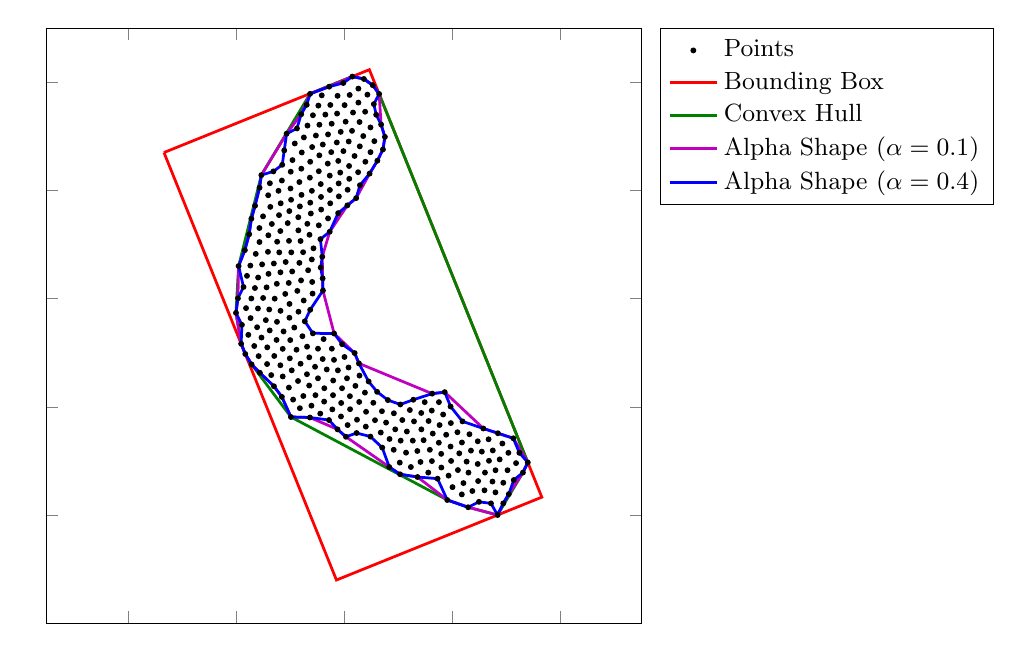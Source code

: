 \begin{tikzpicture}%[scale=1.1]

\definecolor{color0}{rgb}{0.75,0,0.75}

\begin{axis}[
%scale only axis=true,
width=260,
height=260,
xmin=-35, xmax=75,
ymin=-20, ymax=90,
yticklabels={,,},
xticklabels={,,},
%axis on top,
%tick pos=both,
legend entries={{Points},{Bounding Box},{Convex Hull},{Alpha Shape
		(\(\alpha=0.1\))},{Alpha Shape
		(\(\alpha=0.4\))}},
legend cell align={left},
legend pos=outer north east,
legend style={font=\small}
]
\addplot [only marks, draw=black, fill=black, mark size=0.85, colormap={mymap}{[1pt]
  rgb(0pt)=(0,0,0.5);
rgb(22pt)=(0,0,1);
rgb(25pt)=(0,0,1);
rgb(68pt)=(0,0.86,1);
rgb(70pt)=(0,0.9,0.968);
rgb(75pt)=(0.081,1,0.887);
rgb(128pt)=(0.935,1,0.032);
rgb(130pt)=(0.968,0.963,0);
rgb(132pt)=(1,0.926,0);
rgb(178pt)=(1,0.074,0);
rgb(182pt)=(0.909,0,0);
rgb(200pt)=(0.5,0,0)
}]
table{%
x                      y
+5.395e+01 +9.719e+00
+5.305e+01 +7.844e+00
+5.239e+01 +1.15e+01
+5.178e+01 +9.594e+00
+5.136e+01 +6.469e+00
+5.044e+01 +3.875e+00
+5.127e+01 +1.419e+01
+5.02e+01 +8.281e+00
+4.941e+01 +2.156e+00
+5.036e+01 +1.15e+01
+4.942e+01 +5.969e+00
+4.836e+01 +0.0e+00
+4.925e+01 +1.322e+01
+4.875e+01 +1.028e+01
+4.797e+01 +4.188e+00
+4.798e+01 +8.281e+00
+4.714e+01 +2.156e+00
+4.742e+01 +6.188e+00
+4.842e+01 +1.512e+01
+4.748e+01 +1.194e+01
+4.677e+01 +1.003e+01
+4.594e+01 +4.562e+00
+4.603e+01 +7.844e+00
+4.67e+01 +1.4e+01
+4.492e+01 +2.438e+00
+4.545e+01 +1.172e+01
+4.477e+01 +6.281e+00
+4.573e+01 +1.6e+01
+4.469e+01 +9.438e+00
+4.37e+01 +4.438e+00
+4.47e+01 +1.363e+01
+4.292e+01 +1.438e+00
+4.298e+01 +7.844e+00
+4.344e+01 +1.191e+01
+4.264e+01 +9.875e+00
+4.205e+01 +5.906e+00
+4.175e+01 +3.812e+00
+4.316e+01 +1.494e+01
+4.177e+01 +1.341e+01
+4.103e+01 +8.312e+00
+4.128e+01 +1.141e+01
+4.188e+01 +1.731e+01
+4.003e+01 +5.156e+00
+4.094e+01 +1.531e+01
+3.906e+01 +2.781e+00
+3.977e+01 +1.0e+01
+3.93e+01 +7.281e+00
+3.967e+01 +1.266e+01
+3.972e+01 +1.7e+01
+3.967e+01 +2.006e+01
+3.886e+01 +1.484e+01
+3.797e+01 +8.781e+00
+3.794e+01 +1.131e+01
+3.727e+01 +6.719e+00
+3.83e+01 +1.859e+01
+3.75e+01 +1.337e+01
+3.859e+01 +2.272e+01
+3.764e+01 +1.663e+01
+3.622e+01 +9.969e+00
+3.752e+01 +2.087e+01
+3.555e+01 +7.844e+00
+3.638e+01 +1.506e+01
+3.584e+01 +1.206e+01
+3.62e+01 +1.931e+01
+3.627e+01 +2.244e+01
+3.561e+01 +1.738e+01
+3.469e+01 +1.384e+01
+3.411e+01 +9.812e+00
+3.356e+01 +7.031e+00
+3.489e+01 +2.087e+01
+3.427e+01 +1.584e+01
+3.353e+01 +1.184e+01
+3.425e+01 +1.887e+01
+3.233e+01 +8.875e+00
+3.269e+01 +1.375e+01
+3.291e+01 +1.731e+01
+3.278e+01 +2.131e+01
+3.144e+01 +1.153e+01
+3.214e+01 +1.941e+01
+3.159e+01 +1.544e+01
+3.034e+01 +7.531e+00
+3.028e+01 +9.688e+00
+3.045e+01 +1.375e+01
+3.075e+01 +1.756e+01
+3.039e+01 +2.044e+01
+2.916e+01 +1.206e+01
+2.944e+01 +1.584e+01
+2.834e+01 +8.875e+00
+2.919e+01 +1.881e+01
+2.839e+01 +1.406e+01
+2.775e+01 +1.709e+01
+2.703e+01 +1.247e+01
+2.808e+01 +2.125e+01
+2.677e+01 +1.525e+01
+2.698e+01 +1.919e+01
+2.57e+01 +1.753e+01
+2.609e+01 +2.278e+01
+2.486e+01 +1.45e+01
+2.539e+01 +2.075e+01
+2.4e+01 +1.634e+01
+2.405e+01 +1.909e+01
+2.452e+01 +2.469e+01
+2.384e+01 +2.263e+01
+2.23e+01 +1.516e+01
+2.278e+01 +2.091e+01
+2.237e+01 +1.762e+01
+2.283e+01 +2.578e+01
+2.273e+01 +2.803e+01
+2.208e+01 +2.388e+01
+2.109e+01 +1.956e+01
+2.064e+01 +1.663e+01
+2.033e+01 +1.447e+01
+2.106e+01 +2.197e+01
+2.194e+01 +2.994e+01
+2.081e+01 +2.728e+01
+2.052e+01 +2.528e+01
+1.941e+01 +1.822e+01
+1.945e+01 +2.072e+01
+1.877e+01 +1.584e+01
+1.961e+01 +2.344e+01
+2.006e+01 +2.922e+01
+1.962e+01 +3.159e+01
+1.884e+01 +2.675e+01
+1.781e+01 +1.953e+01
+1.794e+01 +2.216e+01
+1.719e+01 +1.756e+01
+1.797e+01 +2.487e+01
+1.812e+01 +2.869e+01
+1.814e+01 +3.356e+01
+1.772e+01 +3.075e+01
+1.63e+01 +2.097e+01
+1.678e+01 +2.691e+01
+1.633e+01 +2.344e+01
+1.558e+01 +1.875e+01
+1.603e+01 +2.884e+01
+1.62e+01 +3.253e+01
+1.516e+01 +2.528e+01
+1.469e+01 +2.216e+01
+1.395e+01 +2.022e+01
+1.366e+01 +1.803e+01
+1.516e+01 +3.075e+01
+1.462e+01 +2.741e+01
+1.608e+01 +4.15e+01
+1.353e+01 +2.394e+01
+1.602e+01 +4.375e+01
+1.422e+01 +3.359e+01
+1.355e+01 +2.916e+01
+1.312e+01 +2.603e+01
+1.245e+01 +2.2e+01
+1.595e+01 +4.775e+01
+1.566e+01 +4.575e+01
+1.181e+01 +1.975e+01
+1.314e+01 +3.112e+01
+1.416e+01 +4.094e+01
+1.372e+01 +3.794e+01
+1.409e+01 +4.309e+01
+1.194e+01 +2.797e+01
+1.147e+01 +2.478e+01
+1.272e+01 +3.581e+01
+1.228e+01 +3.306e+01
+1.016e+01 +1.812e+01
+1.056e+01 +2.134e+01
+1.402e+01 +4.725e+01
+1.334e+01 +4.525e+01
+1.252e+01 +3.966e+01
+1.119e+01 +3.056e+01
+1.031e+01 +2.675e+01
+9.781e+00 +2.356e+01
+1.155e+01 +3.759e+01
+1.203e+01 +4.338e+01
+1.078e+01 +3.466e+01
+9.953e+00 +2.897e+01
+1.241e+01 +4.859e+01
+1.134e+01 +4.144e+01
+1.003e+01 +3.234e+01
+8.484e+00 +2.184e+01
+1.172e+01 +4.662e+01
+8.641e+00 +2.562e+01
+9.875e+00 +3.647e+01
+9.891e+00 +3.903e+01
+8.641e+00 +3.072e+01
+8.203e+00 +2.769e+01
+1.039e+01 +4.503e+01
+8.797e+00 +3.394e+01
+9.75e+00 +4.291e+01
+7.016e+00 +2.381e+01
+1.022e+01 +4.856e+01
+9.109e+00 +4.088e+01
+8.234e+00 +3.775e+01
+7.5e+00 +3.237e+01
+7.078e+00 +2.941e+01
+6.516e+00 +2.587e+01
+9.188e+00 +4.678e+01
+7.578e+00 +3.572e+01
+8.219e+00 +4.487e+01
+5.75e+00 +2.791e+01
+7.547e+00 +4.275e+01
+7.156e+00 +4.0e+01
+6.234e+00 +3.413e+01
+5.781e+00 +3.1e+01
+8.0e+00 +4.856e+01
+6.141e+00 +3.8e+01
+4.406e+00 +2.631e+01
+7.0e+00 +4.65e+01
+5.516e+00 +3.603e+01
+4.719e+00 +3.281e+01
+4.188e+00 +2.938e+01
+6.016e+00 +4.459e+01
+5.656e+00 +4.209e+01
+5.016e+00 +4.013e+01
+5.906e+00 +4.866e+01
+3.906e+00 +3.472e+01
+3.375e+00 +3.125e+01
+2.891e+00 +2.784e+01
+4.062e+00 +3.819e+01
+4.828e+00 +4.634e+01
+4.094e+00 +4.391e+01
+3.5e+00 +4.197e+01
+2.703e+00 +3.641e+01
+2.281e+00 +3.331e+01
+1.719e+00 +2.978e+01
+2.844e+00 +4.003e+01
+3.656e+00 +4.828e+01
+1.859e+00 +3.825e+01
+9.532e-01 +3.166e+01
+2.656e+00 +4.612e+01
+1.094e+00 +3.516e+01
+2.031e+00 +4.422e+01
+1.391e+00 +4.216e+01
+1.641e+00 +4.897e+01
+3.594e-01 +4.006e+01
+0.0e+00 +3.737e+01
+4.844e-01 +4.603e+01
+2.753e+01 +6.991e+01
+2.717e+01 +6.759e+01
+2.614e+01 +6.55e+01
+2.683e+01 +7.219e+01
+2.558e+01 +6.912e+01
+2.47e+01 +6.312e+01
+2.647e+01 +7.784e+01
+2.592e+01 +7.4e+01
+2.487e+01 +6.709e+01
+2.548e+01 +7.597e+01
+2.486e+01 +7.166e+01
+2.392e+01 +6.531e+01
+2.292e+01 +6.097e+01
+2.528e+01 +7.947e+01
+2.222e+01 +5.859e+01
+2.353e+01 +7.006e+01
+2.258e+01 +6.338e+01
+2.43e+01 +7.772e+01
+2.388e+01 +7.456e+01
+2.289e+01 +6.816e+01
+2.284e+01 +7.266e+01
+2.192e+01 +6.638e+01
+2.059e+01 +5.725e+01
+2.364e+01 +8.062e+01
+2.094e+01 +6.216e+01
+2.064e+01 +6.013e+01
+2.263e+01 +7.625e+01
+2.091e+01 +6.453e+01
+2.263e+01 +7.884e+01
+2.145e+01 +7.103e+01
+2.164e+01 +7.441e+01
+2.084e+01 +6.906e+01
+1.889e+01 +5.581e+01
+1.902e+01 +5.891e+01
+1.986e+01 +6.728e+01
+1.927e+01 +6.331e+01
+1.898e+01 +6.131e+01
+2.15e+01 +8.106e+01
+2.102e+01 +7.766e+01
+2.027e+01 +7.272e+01
+1.733e+01 +5.237e+01
+1.891e+01 +6.547e+01
+2.008e+01 +7.578e+01
+1.936e+01 +7.084e+01
+1.742e+01 +5.763e+01
+1.702e+01 +5.484e+01
+1.864e+01 +6.888e+01
+1.736e+01 +6.009e+01
+1.984e+01 +7.987e+01
+1.734e+01 +6.275e+01
+1.561e+01 +5.1e+01
+1.869e+01 +7.422e+01
+1.761e+01 +6.709e+01
+1.878e+01 +7.75e+01
+1.697e+01 +6.497e+01
+1.575e+01 +5.647e+01
+1.531e+01 +5.356e+01
+1.769e+01 +7.234e+01
+1.572e+01 +5.881e+01
+1.433e+01 +4.931e+01
+1.702e+01 +7.037e+01
+1.567e+01 +6.119e+01
+1.744e+01 +7.581e+01
+1.605e+01 +6.85e+01
+1.531e+01 +6.356e+01
+1.359e+01 +5.181e+01
+1.723e+01 +7.919e+01
+1.652e+01 +7.403e+01
+1.541e+01 +6.65e+01
+1.384e+01 +5.575e+01
+1.403e+01 +5.994e+01
+1.373e+01 +5.775e+01
+1.319e+01 +5.384e+01
+1.542e+01 +7.216e+01
+1.586e+01 +7.759e+01
+1.477e+01 +7.016e+01
+1.366e+01 +6.237e+01
+1.194e+01 +5.066e+01
+1.523e+01 +7.569e+01
+1.408e+01 +6.803e+01
+1.372e+01 +6.531e+01
+1.153e+01 +5.263e+01
+1.422e+01 +7.391e+01
+1.211e+01 +5.919e+01
+1.181e+01 +5.706e+01
+1.152e+01 +5.506e+01
+1.322e+01 +7.2e+01
+1.208e+01 +6.403e+01
+1.172e+01 +6.156e+01
+1.37e+01 +7.787e+01
+1.255e+01 +6.981e+01
+1.216e+01 +6.703e+01
+9.797e+00 +5.069e+01
+1.308e+01 +7.584e+01
+1.019e+01 +5.828e+01
+9.859e+00 +5.619e+01
+9.562e+00 +5.397e+01
+1.205e+01 +7.409e+01
+1.008e+01 +6.037e+01
+1.127e+01 +7.147e+01
+1.087e+01 +6.869e+01
+1.044e+01 +6.562e+01
+1.012e+01 +6.347e+01
+8.203e+00 +5.25e+01
+7.609e+00 +5.053e+01
+8.266e+00 +5.763e+01
+7.953e+00 +5.544e+01
+8.484e+00 +6.184e+01
+9.359e+00 +7.05e+01
+8.922e+00 +6.741e+01
+8.547e+00 +6.475e+01
+7.859e+00 +5.994e+01
+6.625e+00 +5.381e+01
+5.984e+00 +5.172e+01
+6.344e+00 +5.697e+01
+6.922e+00 +6.353e+01
+6.266e+00 +6.134e+01
+5.953e+00 +5.912e+01
+5.0e+00 +5.522e+01
+4.344e+00 +5.047e+01
+4.328e+00 +5.306e+01
+4.688e+00 +6.284e+01
+4.359e+00 +6.053e+01
+3.531e+00 +5.719e+01
+2.844e+00 +5.478e+01
+2.438e+00 +5.191e+01
};
\addplot [red, line width=0.35mm]
table {%
-13.313 67.018
24.656 82.336
56.542 3.301
18.573 -12.017
-13.313 67.018
};
\addplot [green!50.0!black, line width=0.35mm]
table {%
48.359 0
42.922 1.438
39.062 2.781
10.156 18.125
2.891 27.844
1.719 29.781
0.953 31.656
0 37.375
0.484 46.031
4.688 62.844
13.703 77.875
21.5 81.062
23.641 80.625
25.281 79.469
26.469 77.844
53.953 9.719
53.047 7.844
48.359 0
};
\addplot [color0, line width=0.35mm]
table {%
49.406 2.156
48.359 0
42.922 1.438
39.062 2.781
33.562 7.031
30.344 7.531
28.344 8.875
20.328 14.469
18.766 15.844
13.656 18.031
10.156 18.125
8.484 21.844
7.016 23.812
4.406 26.312
2.891 27.844
1.719 29.781
0.953 31.656
0 37.375
0.359 40.062
0.484 46.031
1.641 48.969
2.438 51.906
2.844 54.781
3.531 57.188
4.359 60.531
4.688 62.844
9.359 70.5
12.047 74.094
13.703 77.875
17.234 79.188
21.5 81.062
23.641 80.625
25.281 79.469
26.469 77.844
26.828 72.188
27.531 69.906
27.172 67.594
26.141 65.5
24.703 63.125
22.219 58.594
20.594 57.25
17.328 52.375
15.953 47.75
16.016 43.75
16.078 41.5
18.141 33.562
21.938 29.938
22.734 28.031
36.266 22.438
38.594 22.719
45.734 16
48.422 15.125
51.266 14.188
53.953 9.719
53.047 7.844
50.438 3.875
49.406 2.156
};
\addplot [blue, line width=0.35mm]
table {%
49.406 2.156
48.359 0
47.141 2.156
44.922 2.438
42.922 1.438
39.062 2.781
37.266 6.719
33.562 7.031
30.344 7.531
28.344 8.875
27.031 12.469
24.859 14.5
22.297 15.156
20.328 14.469
18.766 15.844
17.188 17.562
13.656 18.031
10.156 18.125
8.484 21.844
7.016 23.812
4.406 26.312
2.891 27.844
1.719 29.781
0.953 31.656
1.094 35.156
0 37.375
0.359 40.062
1.391 42.156
0.484 46.031
1.641 48.969
2.438 51.906
2.844 54.781
3.531 57.188
4.359 60.531
4.688 62.844
6.922 63.531
8.547 64.75
8.922 67.406
9.359 70.5
11.266 71.469
12.047 74.094
13.078 75.844
13.703 77.875
17.234 79.188
19.844 79.875
21.5 81.062
23.641 80.625
25.281 79.469
26.469 77.844
25.484 75.969
25.922 74
26.828 72.188
27.531 69.906
27.172 67.594
26.141 65.5
24.703 63.125
22.922 60.969
22.219 58.594
20.594 57.25
18.891 55.812
17.328 52.375
15.609 51
15.953 47.75
15.656 45.75
16.016 43.75
16.078 41.5
13.719 37.938
12.719 35.812
14.219 33.594
18.141 33.562
19.625 31.594
21.938 29.938
22.734 28.031
24.516 24.688
26.094 22.781
28.078 21.25
30.391 20.438
32.781 21.312
36.266 22.438
38.594 22.719
39.672 20.062
41.875 17.312
45.734 16
48.422 15.125
51.266 14.188
52.391 11.5
53.953 9.719
53.047 7.844
51.359 6.469
50.438 3.875
49.406 2.156
};
\end{axis}

\end{tikzpicture}